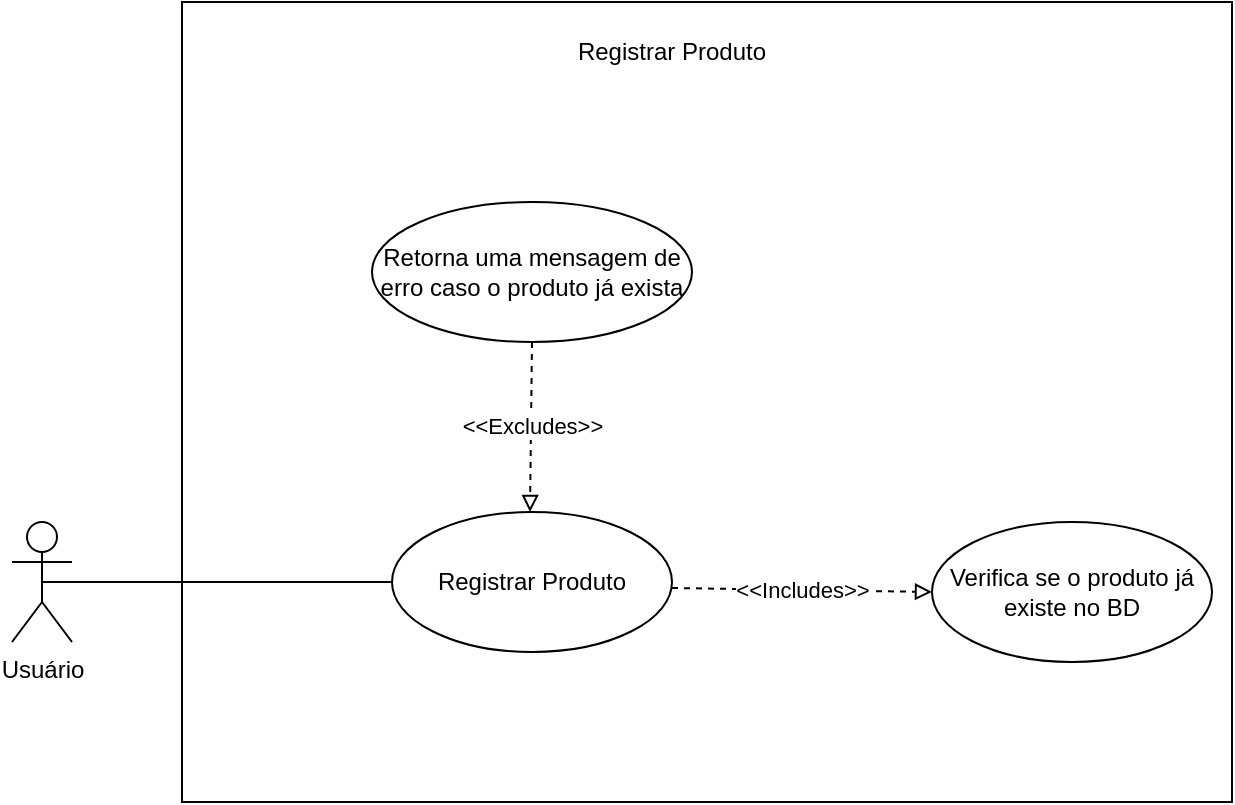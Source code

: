 <mxfile version="24.7.17">
  <diagram name="Página-1" id="V2jJNAhJ3phH-gpO1FPq">
    <mxGraphModel dx="1434" dy="780" grid="1" gridSize="10" guides="1" tooltips="1" connect="1" arrows="1" fold="1" page="1" pageScale="1" pageWidth="827" pageHeight="1169" math="0" shadow="0">
      <root>
        <mxCell id="0" />
        <mxCell id="1" parent="0" />
        <mxCell id="TGvYLTjihiUAuHm6UCDE-17" value="" style="rounded=0;whiteSpace=wrap;html=1;" vertex="1" parent="1">
          <mxGeometry x="194" y="100" width="525" height="400" as="geometry" />
        </mxCell>
        <mxCell id="TGvYLTjihiUAuHm6UCDE-18" value="Usuário" style="shape=umlActor;verticalLabelPosition=bottom;verticalAlign=top;html=1;outlineConnect=0;" vertex="1" parent="1">
          <mxGeometry x="109" y="360" width="30" height="60" as="geometry" />
        </mxCell>
        <mxCell id="TGvYLTjihiUAuHm6UCDE-19" value="Registrar Produto" style="ellipse;whiteSpace=wrap;html=1;" vertex="1" parent="1">
          <mxGeometry x="299" y="355" width="140" height="70" as="geometry" />
        </mxCell>
        <mxCell id="TGvYLTjihiUAuHm6UCDE-20" value="" style="endArrow=none;html=1;rounded=0;entryX=0;entryY=0.5;entryDx=0;entryDy=0;exitX=0.5;exitY=0.5;exitDx=0;exitDy=0;exitPerimeter=0;" edge="1" parent="1" source="TGvYLTjihiUAuHm6UCDE-18" target="TGvYLTjihiUAuHm6UCDE-19">
          <mxGeometry width="50" height="50" relative="1" as="geometry">
            <mxPoint x="129" y="390" as="sourcePoint" />
            <mxPoint x="179" y="340" as="targetPoint" />
          </mxGeometry>
        </mxCell>
        <mxCell id="TGvYLTjihiUAuHm6UCDE-21" value="Registrar Produto" style="text;html=1;align=center;verticalAlign=middle;whiteSpace=wrap;rounded=0;" vertex="1" parent="1">
          <mxGeometry x="369" y="110" width="140" height="30" as="geometry" />
        </mxCell>
        <mxCell id="TGvYLTjihiUAuHm6UCDE-22" value="Verifica se o produto já existe no BD" style="ellipse;whiteSpace=wrap;html=1;" vertex="1" parent="1">
          <mxGeometry x="569" y="360" width="140" height="70" as="geometry" />
        </mxCell>
        <mxCell id="TGvYLTjihiUAuHm6UCDE-23" value="&amp;lt;&amp;lt;Includes&amp;gt;&amp;gt;" style="endArrow=block;dashed=1;html=1;rounded=0;entryX=0;entryY=0.5;entryDx=0;entryDy=0;endFill=0;" edge="1" parent="1" target="TGvYLTjihiUAuHm6UCDE-22">
          <mxGeometry width="50" height="50" relative="1" as="geometry">
            <mxPoint x="439" y="393" as="sourcePoint" />
            <mxPoint x="484" y="347" as="targetPoint" />
          </mxGeometry>
        </mxCell>
        <mxCell id="TGvYLTjihiUAuHm6UCDE-24" value="Retorna uma mensagem de erro caso o produto já exista" style="ellipse;whiteSpace=wrap;html=1;" vertex="1" parent="1">
          <mxGeometry x="289" y="200" width="160" height="70" as="geometry" />
        </mxCell>
        <mxCell id="TGvYLTjihiUAuHm6UCDE-25" value="&amp;lt;&amp;lt;Excludes&amp;gt;&amp;gt;" style="endArrow=block;dashed=1;html=1;rounded=0;entryX=0.5;entryY=0;entryDx=0;entryDy=0;endFill=0;exitX=0.5;exitY=1;exitDx=0;exitDy=0;" edge="1" parent="1" source="TGvYLTjihiUAuHm6UCDE-24">
          <mxGeometry width="50" height="50" relative="1" as="geometry">
            <mxPoint x="298" y="300" as="sourcePoint" />
            <mxPoint x="368" y="355" as="targetPoint" />
          </mxGeometry>
        </mxCell>
      </root>
    </mxGraphModel>
  </diagram>
</mxfile>

